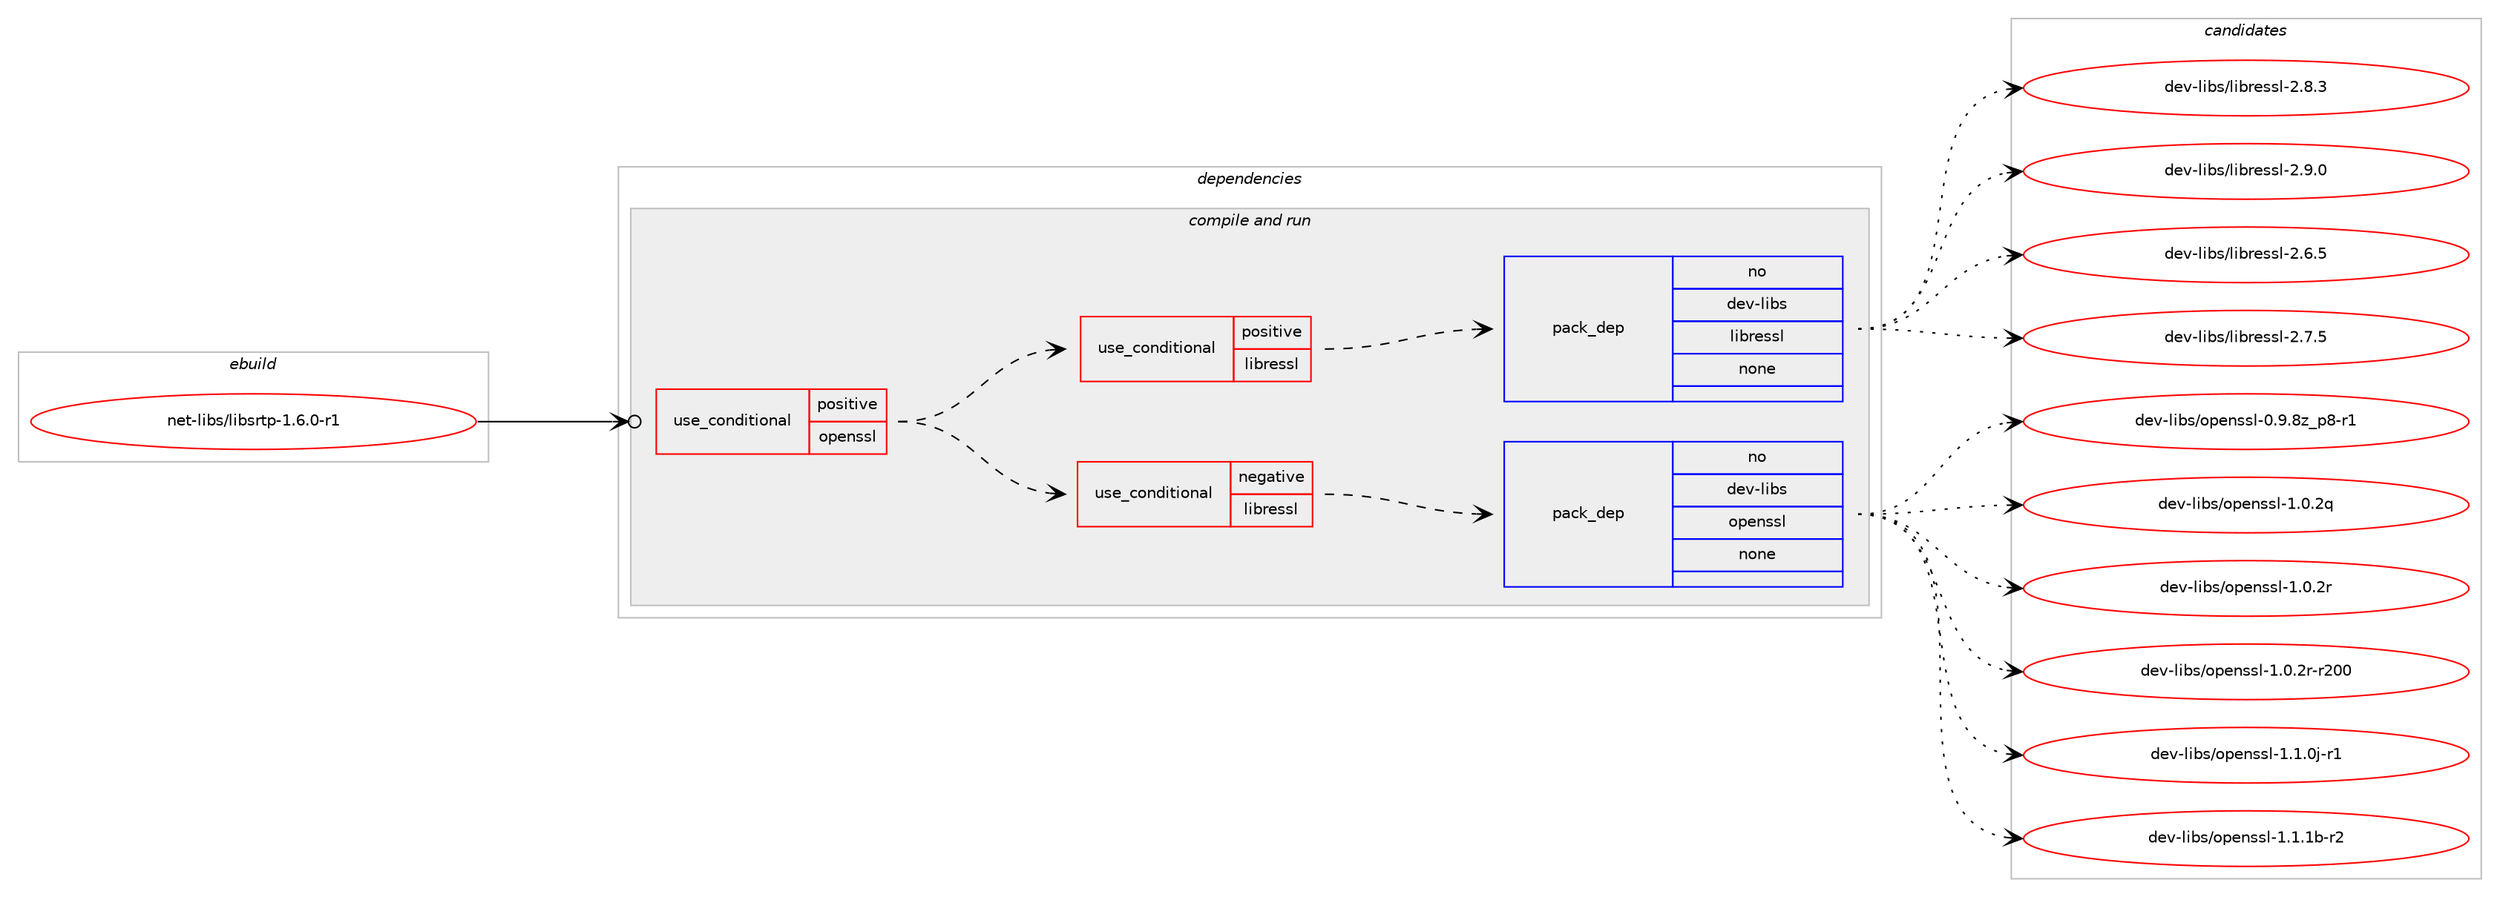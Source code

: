 digraph prolog {

# *************
# Graph options
# *************

newrank=true;
concentrate=true;
compound=true;
graph [rankdir=LR,fontname=Helvetica,fontsize=10,ranksep=1.5];#, ranksep=2.5, nodesep=0.2];
edge  [arrowhead=vee];
node  [fontname=Helvetica,fontsize=10];

# **********
# The ebuild
# **********

subgraph cluster_leftcol {
color=gray;
rank=same;
label=<<i>ebuild</i>>;
id [label="net-libs/libsrtp-1.6.0-r1", color=red, width=4, href="../net-libs/libsrtp-1.6.0-r1.svg"];
}

# ****************
# The dependencies
# ****************

subgraph cluster_midcol {
color=gray;
label=<<i>dependencies</i>>;
subgraph cluster_compile {
fillcolor="#eeeeee";
style=filled;
label=<<i>compile</i>>;
}
subgraph cluster_compileandrun {
fillcolor="#eeeeee";
style=filled;
label=<<i>compile and run</i>>;
subgraph cond174 {
dependency1531 [label=<<TABLE BORDER="0" CELLBORDER="1" CELLSPACING="0" CELLPADDING="4"><TR><TD ROWSPAN="3" CELLPADDING="10">use_conditional</TD></TR><TR><TD>positive</TD></TR><TR><TD>openssl</TD></TR></TABLE>>, shape=none, color=red];
subgraph cond175 {
dependency1532 [label=<<TABLE BORDER="0" CELLBORDER="1" CELLSPACING="0" CELLPADDING="4"><TR><TD ROWSPAN="3" CELLPADDING="10">use_conditional</TD></TR><TR><TD>negative</TD></TR><TR><TD>libressl</TD></TR></TABLE>>, shape=none, color=red];
subgraph pack1303 {
dependency1533 [label=<<TABLE BORDER="0" CELLBORDER="1" CELLSPACING="0" CELLPADDING="4" WIDTH="220"><TR><TD ROWSPAN="6" CELLPADDING="30">pack_dep</TD></TR><TR><TD WIDTH="110">no</TD></TR><TR><TD>dev-libs</TD></TR><TR><TD>openssl</TD></TR><TR><TD>none</TD></TR><TR><TD></TD></TR></TABLE>>, shape=none, color=blue];
}
dependency1532:e -> dependency1533:w [weight=20,style="dashed",arrowhead="vee"];
}
dependency1531:e -> dependency1532:w [weight=20,style="dashed",arrowhead="vee"];
subgraph cond176 {
dependency1534 [label=<<TABLE BORDER="0" CELLBORDER="1" CELLSPACING="0" CELLPADDING="4"><TR><TD ROWSPAN="3" CELLPADDING="10">use_conditional</TD></TR><TR><TD>positive</TD></TR><TR><TD>libressl</TD></TR></TABLE>>, shape=none, color=red];
subgraph pack1304 {
dependency1535 [label=<<TABLE BORDER="0" CELLBORDER="1" CELLSPACING="0" CELLPADDING="4" WIDTH="220"><TR><TD ROWSPAN="6" CELLPADDING="30">pack_dep</TD></TR><TR><TD WIDTH="110">no</TD></TR><TR><TD>dev-libs</TD></TR><TR><TD>libressl</TD></TR><TR><TD>none</TD></TR><TR><TD></TD></TR></TABLE>>, shape=none, color=blue];
}
dependency1534:e -> dependency1535:w [weight=20,style="dashed",arrowhead="vee"];
}
dependency1531:e -> dependency1534:w [weight=20,style="dashed",arrowhead="vee"];
}
id:e -> dependency1531:w [weight=20,style="solid",arrowhead="odotvee"];
}
subgraph cluster_run {
fillcolor="#eeeeee";
style=filled;
label=<<i>run</i>>;
}
}

# **************
# The candidates
# **************

subgraph cluster_choices {
rank=same;
color=gray;
label=<<i>candidates</i>>;

subgraph choice1303 {
color=black;
nodesep=1;
choice10010111845108105981154711111210111011511510845484657465612295112564511449 [label="dev-libs/openssl-0.9.8z_p8-r1", color=red, width=4,href="../dev-libs/openssl-0.9.8z_p8-r1.svg"];
choice100101118451081059811547111112101110115115108454946484650113 [label="dev-libs/openssl-1.0.2q", color=red, width=4,href="../dev-libs/openssl-1.0.2q.svg"];
choice100101118451081059811547111112101110115115108454946484650114 [label="dev-libs/openssl-1.0.2r", color=red, width=4,href="../dev-libs/openssl-1.0.2r.svg"];
choice10010111845108105981154711111210111011511510845494648465011445114504848 [label="dev-libs/openssl-1.0.2r-r200", color=red, width=4,href="../dev-libs/openssl-1.0.2r-r200.svg"];
choice1001011184510810598115471111121011101151151084549464946481064511449 [label="dev-libs/openssl-1.1.0j-r1", color=red, width=4,href="../dev-libs/openssl-1.1.0j-r1.svg"];
choice100101118451081059811547111112101110115115108454946494649984511450 [label="dev-libs/openssl-1.1.1b-r2", color=red, width=4,href="../dev-libs/openssl-1.1.1b-r2.svg"];
dependency1533:e -> choice10010111845108105981154711111210111011511510845484657465612295112564511449:w [style=dotted,weight="100"];
dependency1533:e -> choice100101118451081059811547111112101110115115108454946484650113:w [style=dotted,weight="100"];
dependency1533:e -> choice100101118451081059811547111112101110115115108454946484650114:w [style=dotted,weight="100"];
dependency1533:e -> choice10010111845108105981154711111210111011511510845494648465011445114504848:w [style=dotted,weight="100"];
dependency1533:e -> choice1001011184510810598115471111121011101151151084549464946481064511449:w [style=dotted,weight="100"];
dependency1533:e -> choice100101118451081059811547111112101110115115108454946494649984511450:w [style=dotted,weight="100"];
}
subgraph choice1304 {
color=black;
nodesep=1;
choice10010111845108105981154710810598114101115115108455046544653 [label="dev-libs/libressl-2.6.5", color=red, width=4,href="../dev-libs/libressl-2.6.5.svg"];
choice10010111845108105981154710810598114101115115108455046554653 [label="dev-libs/libressl-2.7.5", color=red, width=4,href="../dev-libs/libressl-2.7.5.svg"];
choice10010111845108105981154710810598114101115115108455046564651 [label="dev-libs/libressl-2.8.3", color=red, width=4,href="../dev-libs/libressl-2.8.3.svg"];
choice10010111845108105981154710810598114101115115108455046574648 [label="dev-libs/libressl-2.9.0", color=red, width=4,href="../dev-libs/libressl-2.9.0.svg"];
dependency1535:e -> choice10010111845108105981154710810598114101115115108455046544653:w [style=dotted,weight="100"];
dependency1535:e -> choice10010111845108105981154710810598114101115115108455046554653:w [style=dotted,weight="100"];
dependency1535:e -> choice10010111845108105981154710810598114101115115108455046564651:w [style=dotted,weight="100"];
dependency1535:e -> choice10010111845108105981154710810598114101115115108455046574648:w [style=dotted,weight="100"];
}
}

}
